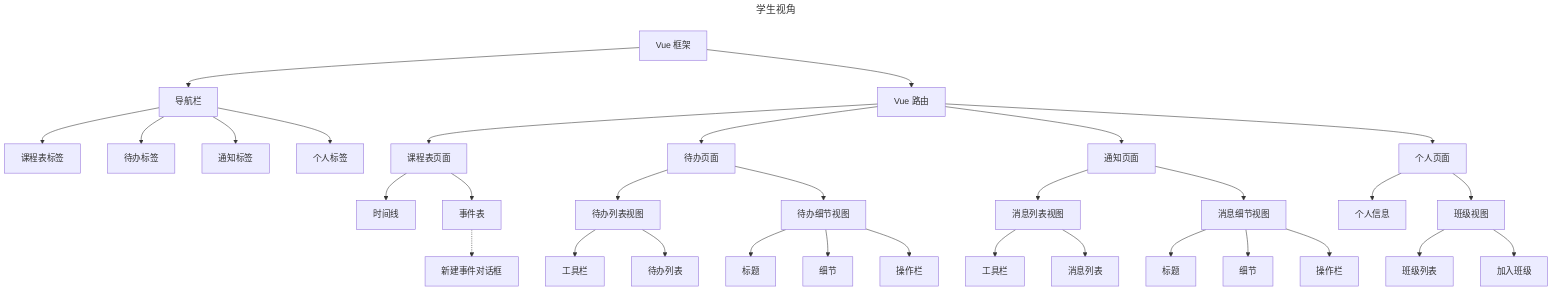 ---
title: 学生视角
---
flowchart TD
    VueFramework["Vue 框架"]
    NavBar["导航栏"]
    VueRouter["Vue 路由"]
    CalendarRoute["课程表标签"]
    TodoRoute["待办标签"]
    MailRoute["通知标签"]
    PersonalRoute["个人标签"]
    CalendarPage["课程表页面"]
    TodoPage["待办页面"]
    MailPage["通知页面"]
    PersonalPage["个人页面"]

    AssignmentTimeline["时间线"]
    EventTable["事件表"]
    NewEventDialog["新建事件对话框"]

    TodoListView["待办列表视图"]
    TodoDetailView["待办细节视图"]
    TodoToolBar["工具栏"]
    TodoList["待办列表"]
    TodoTitle["标题"]
    TodoDetail["细节"]
    TodoAction["操作栏"]
    
    MailListView["消息列表视图"]
    MailDetailView["消息细节视图"]
    MailToolBar["工具栏"]
    MailList["消息列表"]
    MailTitle["标题"]
    MailDetail["细节"]
    MailAction["操作栏"]

    PersonalInfo["个人信息"]
    PersonalClassView["班级视图"]
    PersonalClasses["班级列表"]
    PersonalJoinClass["加入班级"]

    VueFramework --> NavBar
    VueFramework --> VueRouter

    NavBar --> CalendarRoute
    NavBar --> TodoRoute
    NavBar --> MailRoute
    NavBar --> PersonalRoute

    VueRouter --> CalendarPage
    VueRouter --> TodoPage
    VueRouter --> MailPage
    VueRouter --> PersonalPage

    CalendarPage --> EventTable
    CalendarPage --> AssignmentTimeline
    EventTable -.-> NewEventDialog

    TodoPage --> TodoListView
    TodoPage --> TodoDetailView
    TodoListView --> TodoToolBar
    TodoListView --> TodoList
    TodoDetailView --> TodoTitle
    TodoDetailView --> TodoDetail
    TodoDetailView --> TodoAction

    MailPage --> MailListView
    MailPage --> MailDetailView
    MailListView --> MailToolBar
    MailListView --> MailList
    MailDetailView --> MailTitle
    MailDetailView --> MailDetail
    MailDetailView --> MailAction
    
    PersonalPage --> PersonalInfo
    PersonalPage --> PersonalClassView
    PersonalClassView --> PersonalClasses
    PersonalClassView --> PersonalJoinClass